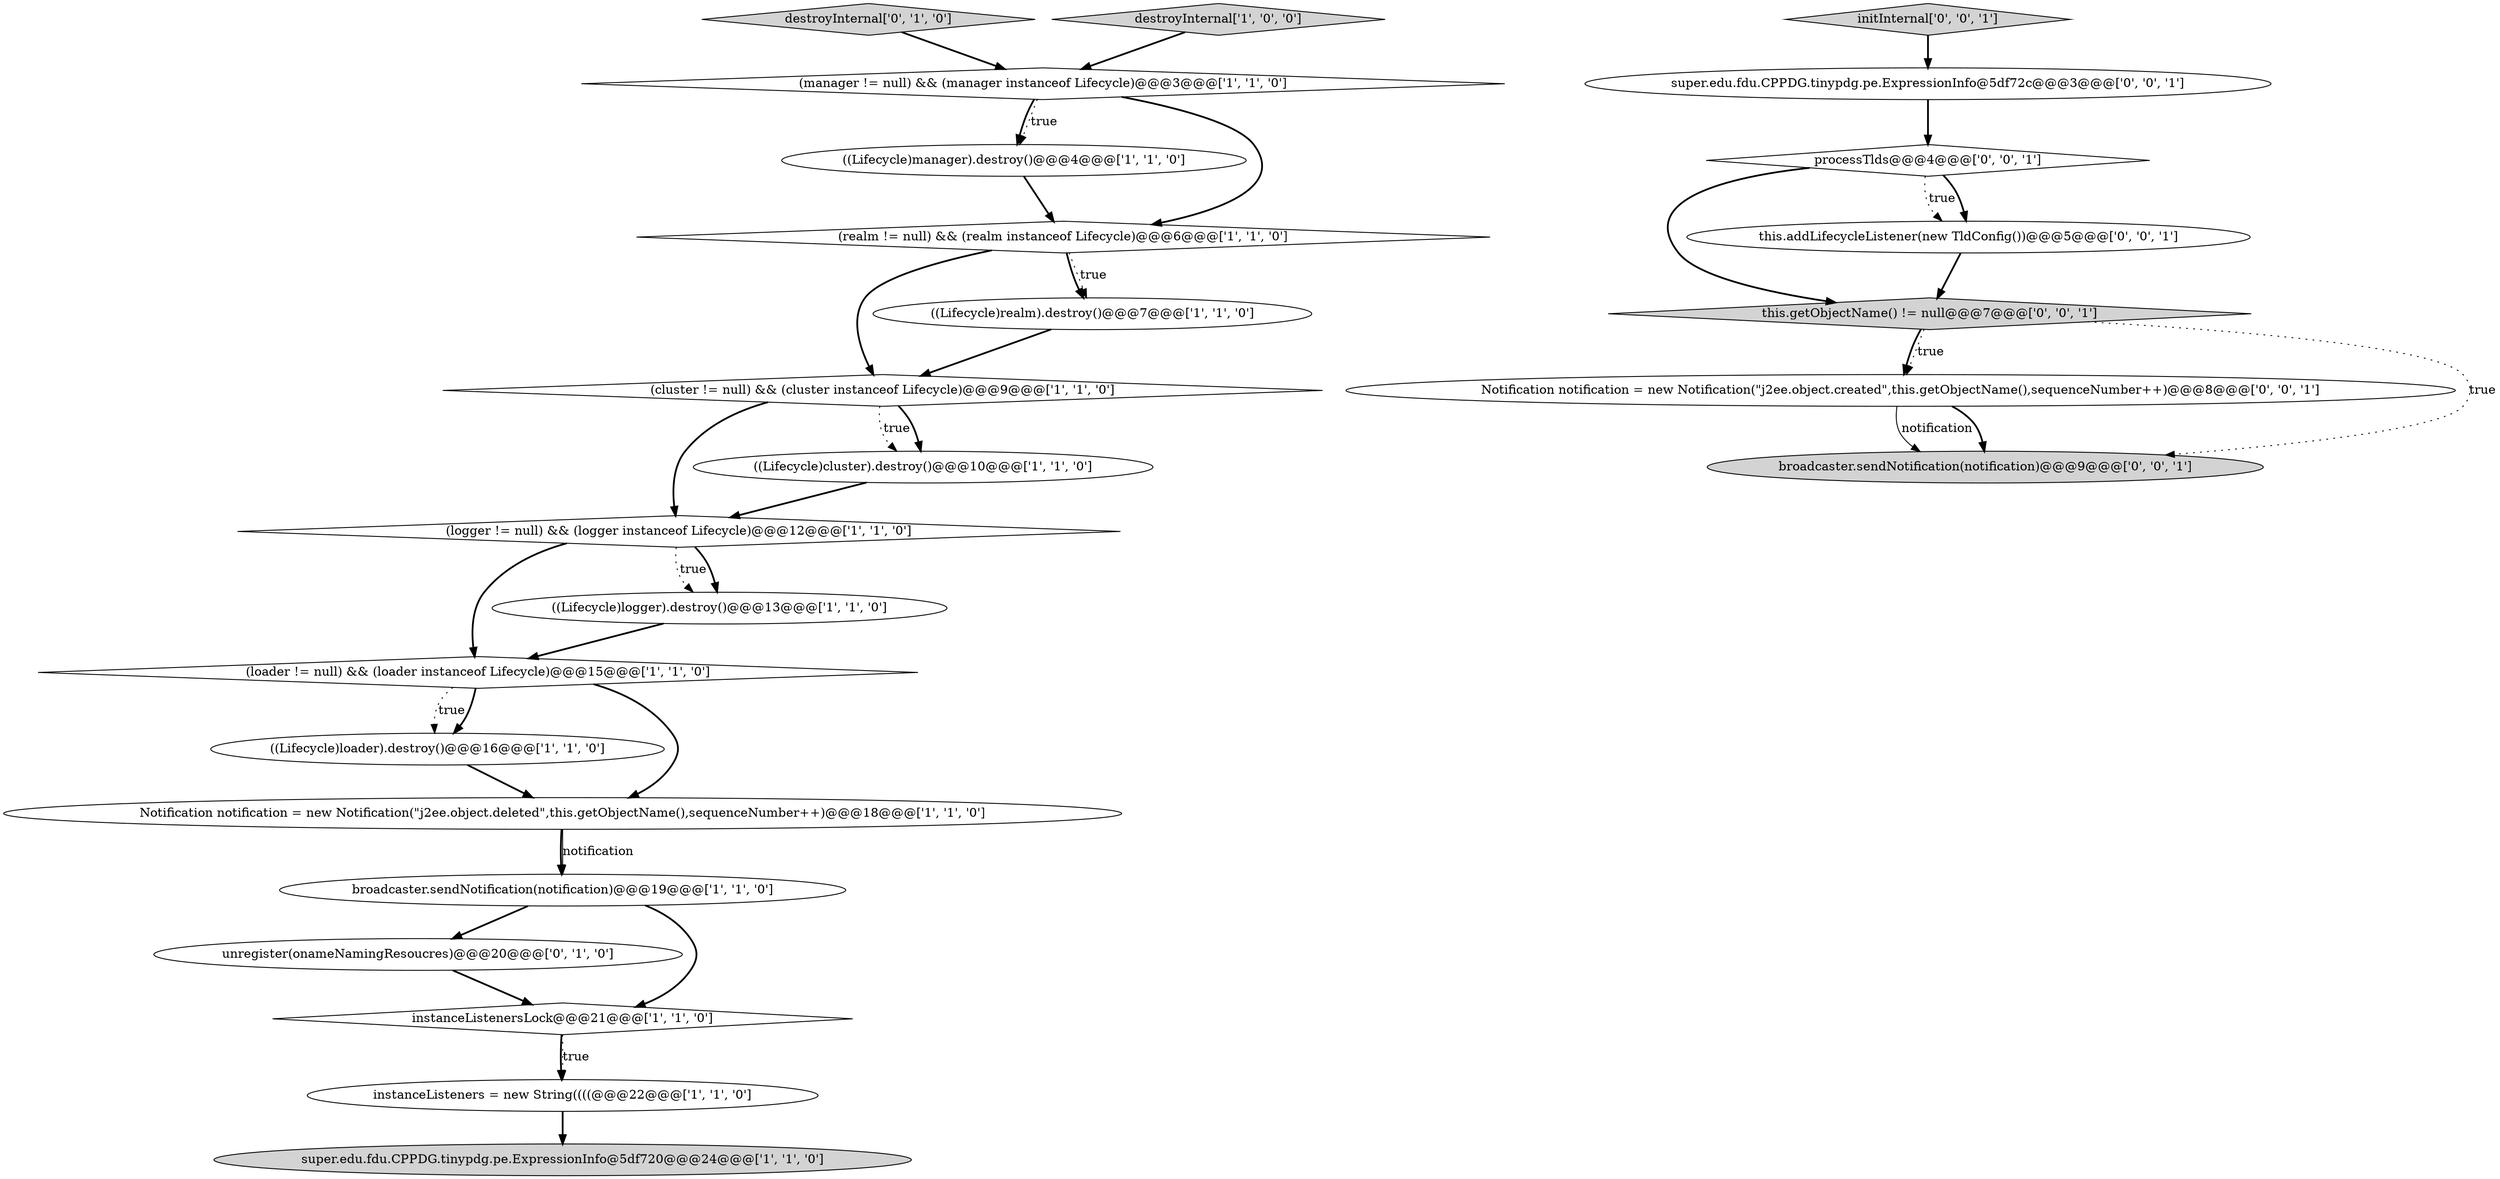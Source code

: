 digraph {
16 [style = filled, label = "destroyInternal['0', '1', '0']", fillcolor = lightgray, shape = diamond image = "AAA0AAABBB2BBB"];
0 [style = filled, label = "broadcaster.sendNotification(notification)@@@19@@@['1', '1', '0']", fillcolor = white, shape = ellipse image = "AAA0AAABBB1BBB"];
4 [style = filled, label = "((Lifecycle)manager).destroy()@@@4@@@['1', '1', '0']", fillcolor = white, shape = ellipse image = "AAA0AAABBB1BBB"];
19 [style = filled, label = "super.edu.fdu.CPPDG.tinypdg.pe.ExpressionInfo@5df72c@@@3@@@['0', '0', '1']", fillcolor = white, shape = ellipse image = "AAA0AAABBB3BBB"];
5 [style = filled, label = "(cluster != null) && (cluster instanceof Lifecycle)@@@9@@@['1', '1', '0']", fillcolor = white, shape = diamond image = "AAA0AAABBB1BBB"];
11 [style = filled, label = "(manager != null) && (manager instanceof Lifecycle)@@@3@@@['1', '1', '0']", fillcolor = white, shape = diamond image = "AAA0AAABBB1BBB"];
18 [style = filled, label = "processTlds@@@4@@@['0', '0', '1']", fillcolor = white, shape = diamond image = "AAA0AAABBB3BBB"];
6 [style = filled, label = "((Lifecycle)loader).destroy()@@@16@@@['1', '1', '0']", fillcolor = white, shape = ellipse image = "AAA0AAABBB1BBB"];
17 [style = filled, label = "unregister(onameNamingResoucres)@@@20@@@['0', '1', '0']", fillcolor = white, shape = ellipse image = "AAA1AAABBB2BBB"];
3 [style = filled, label = "destroyInternal['1', '0', '0']", fillcolor = lightgray, shape = diamond image = "AAA0AAABBB1BBB"];
8 [style = filled, label = "instanceListenersLock@@@21@@@['1', '1', '0']", fillcolor = white, shape = diamond image = "AAA0AAABBB1BBB"];
21 [style = filled, label = "Notification notification = new Notification(\"j2ee.object.created\",this.getObjectName(),sequenceNumber++)@@@8@@@['0', '0', '1']", fillcolor = white, shape = ellipse image = "AAA0AAABBB3BBB"];
24 [style = filled, label = "this.getObjectName() != null@@@7@@@['0', '0', '1']", fillcolor = lightgray, shape = diamond image = "AAA0AAABBB3BBB"];
7 [style = filled, label = "(realm != null) && (realm instanceof Lifecycle)@@@6@@@['1', '1', '0']", fillcolor = white, shape = diamond image = "AAA0AAABBB1BBB"];
23 [style = filled, label = "broadcaster.sendNotification(notification)@@@9@@@['0', '0', '1']", fillcolor = lightgray, shape = ellipse image = "AAA0AAABBB3BBB"];
1 [style = filled, label = "super.edu.fdu.CPPDG.tinypdg.pe.ExpressionInfo@5df720@@@24@@@['1', '1', '0']", fillcolor = lightgray, shape = ellipse image = "AAA0AAABBB1BBB"];
13 [style = filled, label = "instanceListeners = new String((((@@@22@@@['1', '1', '0']", fillcolor = white, shape = ellipse image = "AAA0AAABBB1BBB"];
2 [style = filled, label = "(logger != null) && (logger instanceof Lifecycle)@@@12@@@['1', '1', '0']", fillcolor = white, shape = diamond image = "AAA0AAABBB1BBB"];
20 [style = filled, label = "this.addLifecycleListener(new TldConfig())@@@5@@@['0', '0', '1']", fillcolor = white, shape = ellipse image = "AAA0AAABBB3BBB"];
10 [style = filled, label = "((Lifecycle)realm).destroy()@@@7@@@['1', '1', '0']", fillcolor = white, shape = ellipse image = "AAA0AAABBB1BBB"];
14 [style = filled, label = "((Lifecycle)cluster).destroy()@@@10@@@['1', '1', '0']", fillcolor = white, shape = ellipse image = "AAA0AAABBB1BBB"];
9 [style = filled, label = "(loader != null) && (loader instanceof Lifecycle)@@@15@@@['1', '1', '0']", fillcolor = white, shape = diamond image = "AAA0AAABBB1BBB"];
12 [style = filled, label = "((Lifecycle)logger).destroy()@@@13@@@['1', '1', '0']", fillcolor = white, shape = ellipse image = "AAA0AAABBB1BBB"];
15 [style = filled, label = "Notification notification = new Notification(\"j2ee.object.deleted\",this.getObjectName(),sequenceNumber++)@@@18@@@['1', '1', '0']", fillcolor = white, shape = ellipse image = "AAA0AAABBB1BBB"];
22 [style = filled, label = "initInternal['0', '0', '1']", fillcolor = lightgray, shape = diamond image = "AAA0AAABBB3BBB"];
5->2 [style = bold, label=""];
24->21 [style = bold, label=""];
5->14 [style = dotted, label="true"];
5->14 [style = bold, label=""];
22->19 [style = bold, label=""];
18->20 [style = dotted, label="true"];
11->4 [style = bold, label=""];
3->11 [style = bold, label=""];
4->7 [style = bold, label=""];
18->20 [style = bold, label=""];
6->15 [style = bold, label=""];
7->10 [style = bold, label=""];
18->24 [style = bold, label=""];
7->10 [style = dotted, label="true"];
9->15 [style = bold, label=""];
0->8 [style = bold, label=""];
24->21 [style = dotted, label="true"];
9->6 [style = dotted, label="true"];
11->7 [style = bold, label=""];
9->6 [style = bold, label=""];
12->9 [style = bold, label=""];
2->9 [style = bold, label=""];
15->0 [style = bold, label=""];
24->23 [style = dotted, label="true"];
8->13 [style = bold, label=""];
2->12 [style = dotted, label="true"];
0->17 [style = bold, label=""];
17->8 [style = bold, label=""];
20->24 [style = bold, label=""];
7->5 [style = bold, label=""];
11->4 [style = dotted, label="true"];
14->2 [style = bold, label=""];
13->1 [style = bold, label=""];
21->23 [style = solid, label="notification"];
21->23 [style = bold, label=""];
15->0 [style = solid, label="notification"];
16->11 [style = bold, label=""];
19->18 [style = bold, label=""];
10->5 [style = bold, label=""];
2->12 [style = bold, label=""];
8->13 [style = dotted, label="true"];
}
